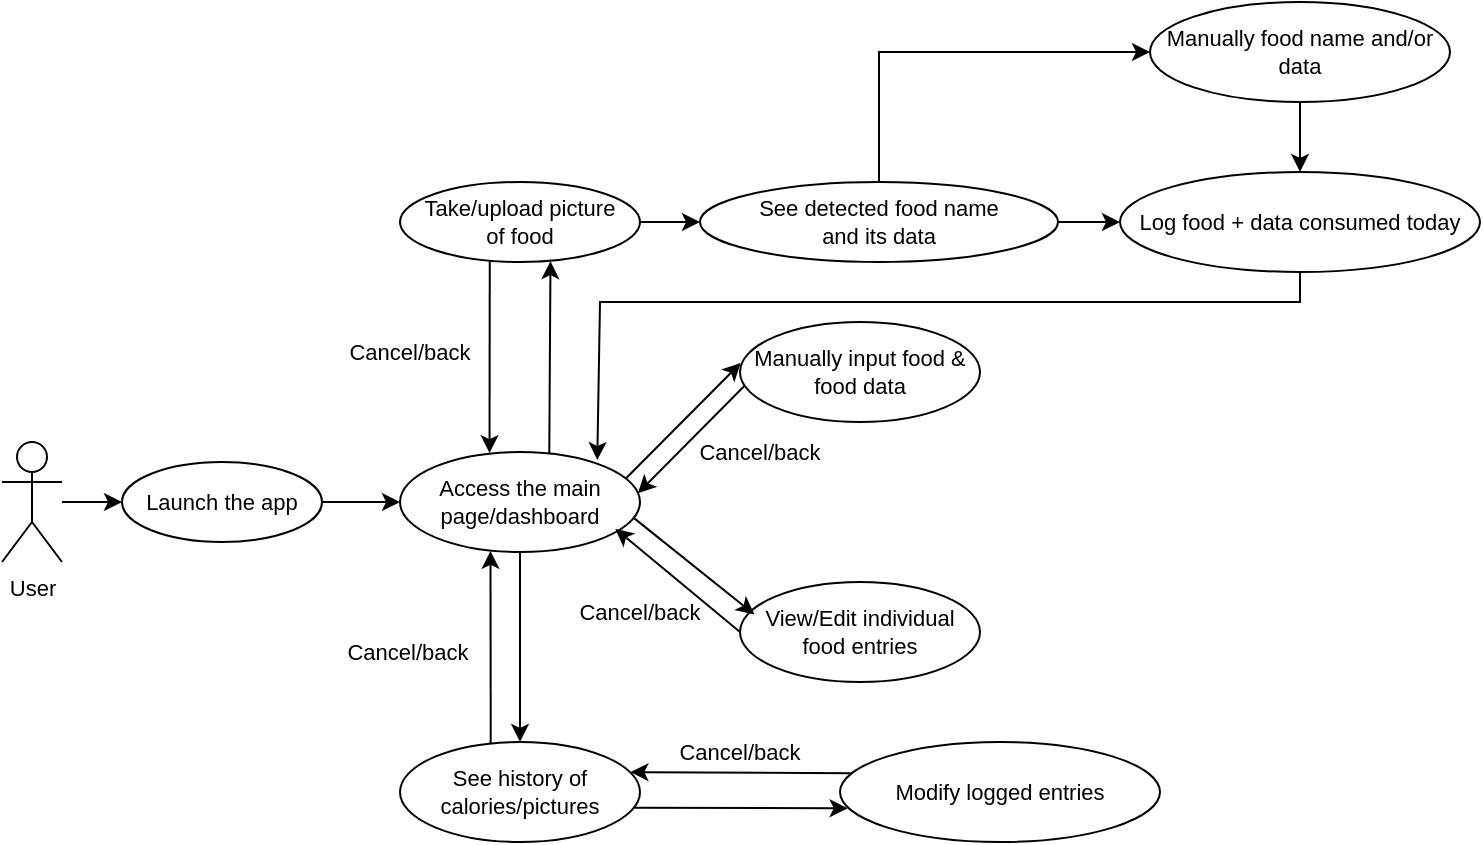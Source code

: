 <mxfile version="21.7.2" type="github">
  <diagram name="Page-1" id="LvjpsSYiFBj9zBLGzPmu">
    <mxGraphModel dx="1195" dy="632" grid="1" gridSize="10" guides="1" tooltips="1" connect="1" arrows="1" fold="1" page="1" pageScale="1" pageWidth="827" pageHeight="1169" math="0" shadow="0">
      <root>
        <mxCell id="0" />
        <mxCell id="1" parent="0" />
        <mxCell id="Urzz401wbMbn4Pt66lUd-5" style="edgeStyle=orthogonalEdgeStyle;rounded=0;orthogonalLoop=1;jettySize=auto;html=1;entryX=0;entryY=0.5;entryDx=0;entryDy=0;fontSize=11;" parent="1" source="Urzz401wbMbn4Pt66lUd-2" target="Urzz401wbMbn4Pt66lUd-4" edge="1">
          <mxGeometry relative="1" as="geometry" />
        </mxCell>
        <mxCell id="Urzz401wbMbn4Pt66lUd-2" value="User" style="shape=umlActor;verticalLabelPosition=bottom;verticalAlign=top;html=1;outlineConnect=0;fontSize=11;" parent="1" vertex="1">
          <mxGeometry x="21" y="290" width="30" height="60" as="geometry" />
        </mxCell>
        <mxCell id="vmRqja1-odZnFc-yADqm-6" style="edgeStyle=orthogonalEdgeStyle;rounded=0;orthogonalLoop=1;jettySize=auto;html=1;entryX=0;entryY=0.5;entryDx=0;entryDy=0;fontSize=11;" parent="1" source="Urzz401wbMbn4Pt66lUd-4" target="vmRqja1-odZnFc-yADqm-2" edge="1">
          <mxGeometry relative="1" as="geometry" />
        </mxCell>
        <mxCell id="Urzz401wbMbn4Pt66lUd-4" value="Launch the app" style="ellipse;whiteSpace=wrap;html=1;fontSize=11;" parent="1" vertex="1">
          <mxGeometry x="81" y="300" width="100" height="40" as="geometry" />
        </mxCell>
        <mxCell id="Urzz401wbMbn4Pt66lUd-12" style="edgeStyle=orthogonalEdgeStyle;rounded=0;orthogonalLoop=1;jettySize=auto;html=1;entryX=0;entryY=0.5;entryDx=0;entryDy=0;fontSize=11;" parent="1" source="Urzz401wbMbn4Pt66lUd-6" target="Urzz401wbMbn4Pt66lUd-11" edge="1">
          <mxGeometry relative="1" as="geometry" />
        </mxCell>
        <mxCell id="Urzz401wbMbn4Pt66lUd-6" value="Take/upload picture &lt;br&gt;of food" style="ellipse;whiteSpace=wrap;html=1;fontSize=11;" parent="1" vertex="1">
          <mxGeometry x="220" y="160" width="120" height="40" as="geometry" />
        </mxCell>
        <mxCell id="Urzz401wbMbn4Pt66lUd-7" value="See history of calories/pictures" style="ellipse;whiteSpace=wrap;html=1;fontSize=11;" parent="1" vertex="1">
          <mxGeometry x="220" y="440" width="120" height="50" as="geometry" />
        </mxCell>
        <mxCell id="Urzz401wbMbn4Pt66lUd-16" style="edgeStyle=orthogonalEdgeStyle;rounded=0;orthogonalLoop=1;jettySize=auto;html=1;entryX=0;entryY=0.5;entryDx=0;entryDy=0;fontSize=11;" parent="1" source="Urzz401wbMbn4Pt66lUd-11" target="Urzz401wbMbn4Pt66lUd-13" edge="1">
          <mxGeometry relative="1" as="geometry">
            <mxPoint x="590" y="95" as="targetPoint" />
            <Array as="points">
              <mxPoint x="460" y="95" />
            </Array>
          </mxGeometry>
        </mxCell>
        <mxCell id="Urzz401wbMbn4Pt66lUd-19" style="edgeStyle=orthogonalEdgeStyle;rounded=0;orthogonalLoop=1;jettySize=auto;html=1;entryX=0;entryY=0.5;entryDx=0;entryDy=0;fontSize=11;" parent="1" source="Urzz401wbMbn4Pt66lUd-11" target="Urzz401wbMbn4Pt66lUd-17" edge="1">
          <mxGeometry relative="1" as="geometry" />
        </mxCell>
        <mxCell id="Urzz401wbMbn4Pt66lUd-11" value="See detected food name &lt;br style=&quot;font-size: 11px;&quot;&gt;and its data" style="ellipse;whiteSpace=wrap;html=1;fontSize=11;" parent="1" vertex="1">
          <mxGeometry x="370" y="160" width="179" height="40" as="geometry" />
        </mxCell>
        <mxCell id="vmRqja1-odZnFc-yADqm-32" style="edgeStyle=orthogonalEdgeStyle;rounded=0;orthogonalLoop=1;jettySize=auto;html=1;entryX=0.5;entryY=0;entryDx=0;entryDy=0;" parent="1" source="Urzz401wbMbn4Pt66lUd-13" target="Urzz401wbMbn4Pt66lUd-17" edge="1">
          <mxGeometry relative="1" as="geometry" />
        </mxCell>
        <mxCell id="Urzz401wbMbn4Pt66lUd-13" value="Manually food name and/or data" style="ellipse;whiteSpace=wrap;html=1;fontSize=11;" parent="1" vertex="1">
          <mxGeometry x="595" y="70" width="150" height="50" as="geometry" />
        </mxCell>
        <mxCell id="Urzz401wbMbn4Pt66lUd-17" value="Log food + data consumed today" style="ellipse;whiteSpace=wrap;html=1;fontSize=11;" parent="1" vertex="1">
          <mxGeometry x="580" y="155" width="180" height="50" as="geometry" />
        </mxCell>
        <mxCell id="Urzz401wbMbn4Pt66lUd-20" value="Modify logged entries" style="ellipse;whiteSpace=wrap;html=1;fontSize=11;" parent="1" vertex="1">
          <mxGeometry x="440" y="440" width="160" height="50" as="geometry" />
        </mxCell>
        <mxCell id="vmRqja1-odZnFc-yADqm-2" value="Access the main page/dashboard" style="ellipse;whiteSpace=wrap;html=1;fontSize=11;" parent="1" vertex="1">
          <mxGeometry x="220" y="295" width="120" height="50" as="geometry" />
        </mxCell>
        <mxCell id="vmRqja1-odZnFc-yADqm-17" value="" style="endArrow=classic;html=1;rounded=0;exitX=0.622;exitY=0.019;exitDx=0;exitDy=0;entryX=0.627;entryY=0.99;entryDx=0;entryDy=0;exitPerimeter=0;entryPerimeter=0;fontSize=11;" parent="1" source="vmRqja1-odZnFc-yADqm-2" target="Urzz401wbMbn4Pt66lUd-6" edge="1">
          <mxGeometry width="50" height="50" relative="1" as="geometry">
            <mxPoint x="260" y="220" as="sourcePoint" />
            <mxPoint x="310" y="170" as="targetPoint" />
          </mxGeometry>
        </mxCell>
        <mxCell id="vmRqja1-odZnFc-yADqm-18" value="" style="endArrow=classic;html=1;rounded=0;exitX=0.374;exitY=0.994;exitDx=0;exitDy=0;entryX=0.373;entryY=0.011;entryDx=0;entryDy=0;exitPerimeter=0;entryPerimeter=0;fontSize=11;" parent="1" source="Urzz401wbMbn4Pt66lUd-6" target="vmRqja1-odZnFc-yADqm-2" edge="1">
          <mxGeometry width="50" height="50" relative="1" as="geometry">
            <mxPoint x="260" y="260" as="sourcePoint" />
            <mxPoint x="310" y="210" as="targetPoint" />
          </mxGeometry>
        </mxCell>
        <mxCell id="vmRqja1-odZnFc-yADqm-19" value="Cancel/back" style="text;html=1;strokeColor=none;fillColor=none;align=center;verticalAlign=middle;whiteSpace=wrap;rounded=0;fontSize=11;" parent="1" vertex="1">
          <mxGeometry x="200" y="240" width="50" height="9" as="geometry" />
        </mxCell>
        <mxCell id="vmRqja1-odZnFc-yADqm-20" value="" style="endArrow=classic;html=1;rounded=0;exitX=0.5;exitY=1;exitDx=0;exitDy=0;entryX=0.5;entryY=0;entryDx=0;entryDy=0;fontSize=11;" parent="1" source="vmRqja1-odZnFc-yADqm-2" target="Urzz401wbMbn4Pt66lUd-7" edge="1">
          <mxGeometry width="50" height="50" relative="1" as="geometry">
            <mxPoint x="310" y="370" as="sourcePoint" />
            <mxPoint x="360" y="320" as="targetPoint" />
          </mxGeometry>
        </mxCell>
        <mxCell id="vmRqja1-odZnFc-yADqm-21" value="" style="endArrow=classic;html=1;rounded=0;exitX=0.378;exitY=0.013;exitDx=0;exitDy=0;entryX=0.377;entryY=0.989;entryDx=0;entryDy=0;exitPerimeter=0;entryPerimeter=0;fontSize=11;" parent="1" source="Urzz401wbMbn4Pt66lUd-7" target="vmRqja1-odZnFc-yADqm-2" edge="1">
          <mxGeometry width="50" height="50" relative="1" as="geometry">
            <mxPoint x="290" y="355" as="sourcePoint" />
            <mxPoint x="290" y="450" as="targetPoint" />
          </mxGeometry>
        </mxCell>
        <mxCell id="vmRqja1-odZnFc-yADqm-22" value="Cancel/back" style="text;html=1;strokeColor=none;fillColor=none;align=center;verticalAlign=middle;whiteSpace=wrap;rounded=0;fontSize=11;" parent="1" vertex="1">
          <mxGeometry x="200" y="390" width="48" height="10" as="geometry" />
        </mxCell>
        <mxCell id="vmRqja1-odZnFc-yADqm-27" value="" style="endArrow=classic;html=1;rounded=0;exitX=0.038;exitY=0.312;exitDx=0;exitDy=0;exitPerimeter=0;entryX=0.96;entryY=0.301;entryDx=0;entryDy=0;entryPerimeter=0;fontSize=11;" parent="1" source="Urzz401wbMbn4Pt66lUd-20" target="Urzz401wbMbn4Pt66lUd-7" edge="1">
          <mxGeometry width="50" height="50" relative="1" as="geometry">
            <mxPoint x="450" y="450" as="sourcePoint" />
            <mxPoint x="500" y="400" as="targetPoint" />
          </mxGeometry>
        </mxCell>
        <mxCell id="vmRqja1-odZnFc-yADqm-28" value="" style="endArrow=classic;html=1;rounded=0;exitX=0.976;exitY=0.658;exitDx=0;exitDy=0;exitPerimeter=0;entryX=0.024;entryY=0.663;entryDx=0;entryDy=0;entryPerimeter=0;fontSize=11;" parent="1" source="Urzz401wbMbn4Pt66lUd-7" target="Urzz401wbMbn4Pt66lUd-20" edge="1">
          <mxGeometry width="50" height="50" relative="1" as="geometry">
            <mxPoint x="457" y="466" as="sourcePoint" />
            <mxPoint x="345" y="465" as="targetPoint" />
          </mxGeometry>
        </mxCell>
        <mxCell id="vmRqja1-odZnFc-yADqm-29" value="Cancel/back" style="text;html=1;strokeColor=none;fillColor=none;align=center;verticalAlign=middle;whiteSpace=wrap;rounded=0;fontSize=11;" parent="1" vertex="1">
          <mxGeometry x="360" y="430" width="60" height="30" as="geometry" />
        </mxCell>
        <mxCell id="20eXvOPc5nkfj4DNb3Fc-1" value="Manually input food &amp;amp; food data" style="ellipse;whiteSpace=wrap;html=1;fontSize=11;" vertex="1" parent="1">
          <mxGeometry x="390" y="230" width="120" height="50" as="geometry" />
        </mxCell>
        <mxCell id="20eXvOPc5nkfj4DNb3Fc-3" value="" style="endArrow=classic;html=1;rounded=0;exitX=0.5;exitY=1;exitDx=0;exitDy=0;entryX=0.822;entryY=0.08;entryDx=0;entryDy=0;entryPerimeter=0;" edge="1" parent="1" source="Urzz401wbMbn4Pt66lUd-17" target="vmRqja1-odZnFc-yADqm-2">
          <mxGeometry width="50" height="50" relative="1" as="geometry">
            <mxPoint x="410" y="310" as="sourcePoint" />
            <mxPoint x="460" y="260" as="targetPoint" />
            <Array as="points">
              <mxPoint x="670" y="220" />
              <mxPoint x="320" y="220" />
            </Array>
          </mxGeometry>
        </mxCell>
        <mxCell id="20eXvOPc5nkfj4DNb3Fc-6" value="" style="endArrow=classic;html=1;rounded=0;exitX=0.942;exitY=0.262;exitDx=0;exitDy=0;exitPerimeter=0;entryX=0.003;entryY=0.409;entryDx=0;entryDy=0;entryPerimeter=0;" edge="1" parent="1" source="vmRqja1-odZnFc-yADqm-2" target="20eXvOPc5nkfj4DNb3Fc-1">
          <mxGeometry width="50" height="50" relative="1" as="geometry">
            <mxPoint x="440" y="300" as="sourcePoint" />
            <mxPoint x="490" y="250" as="targetPoint" />
          </mxGeometry>
        </mxCell>
        <mxCell id="20eXvOPc5nkfj4DNb3Fc-7" value="" style="endArrow=classic;html=1;rounded=0;exitX=0.019;exitY=0.637;exitDx=0;exitDy=0;exitPerimeter=0;entryX=0.991;entryY=0.413;entryDx=0;entryDy=0;entryPerimeter=0;" edge="1" parent="1" source="20eXvOPc5nkfj4DNb3Fc-1" target="vmRqja1-odZnFc-yADqm-2">
          <mxGeometry width="50" height="50" relative="1" as="geometry">
            <mxPoint x="343" y="318" as="sourcePoint" />
            <mxPoint x="437" y="318" as="targetPoint" />
          </mxGeometry>
        </mxCell>
        <mxCell id="20eXvOPc5nkfj4DNb3Fc-8" value="View/Edit individual food entries" style="ellipse;whiteSpace=wrap;html=1;fontSize=11;" vertex="1" parent="1">
          <mxGeometry x="390" y="360" width="120" height="50" as="geometry" />
        </mxCell>
        <mxCell id="20eXvOPc5nkfj4DNb3Fc-9" value="" style="endArrow=classic;html=1;rounded=0;exitX=0.975;exitY=0.661;exitDx=0;exitDy=0;exitPerimeter=0;entryX=0.06;entryY=0.324;entryDx=0;entryDy=0;entryPerimeter=0;" edge="1" parent="1" source="vmRqja1-odZnFc-yADqm-2" target="20eXvOPc5nkfj4DNb3Fc-8">
          <mxGeometry width="50" height="50" relative="1" as="geometry">
            <mxPoint x="370" y="350" as="sourcePoint" />
            <mxPoint x="420" y="300" as="targetPoint" />
          </mxGeometry>
        </mxCell>
        <mxCell id="20eXvOPc5nkfj4DNb3Fc-10" value="" style="endArrow=classic;html=1;rounded=0;exitX=0;exitY=0.5;exitDx=0;exitDy=0;entryX=0.897;entryY=0.767;entryDx=0;entryDy=0;entryPerimeter=0;" edge="1" parent="1" source="20eXvOPc5nkfj4DNb3Fc-8" target="vmRqja1-odZnFc-yADqm-2">
          <mxGeometry width="50" height="50" relative="1" as="geometry">
            <mxPoint x="370" y="350" as="sourcePoint" />
            <mxPoint x="420" y="300" as="targetPoint" />
          </mxGeometry>
        </mxCell>
        <mxCell id="20eXvOPc5nkfj4DNb3Fc-11" value="Cancel/back" style="text;html=1;strokeColor=none;fillColor=none;align=center;verticalAlign=middle;whiteSpace=wrap;rounded=0;fontSize=11;" vertex="1" parent="1">
          <mxGeometry x="310" y="360" width="60" height="30" as="geometry" />
        </mxCell>
        <mxCell id="20eXvOPc5nkfj4DNb3Fc-12" value="Cancel/back" style="text;html=1;strokeColor=none;fillColor=none;align=center;verticalAlign=middle;whiteSpace=wrap;rounded=0;fontSize=11;" vertex="1" parent="1">
          <mxGeometry x="370" y="280" width="60" height="30" as="geometry" />
        </mxCell>
      </root>
    </mxGraphModel>
  </diagram>
</mxfile>
